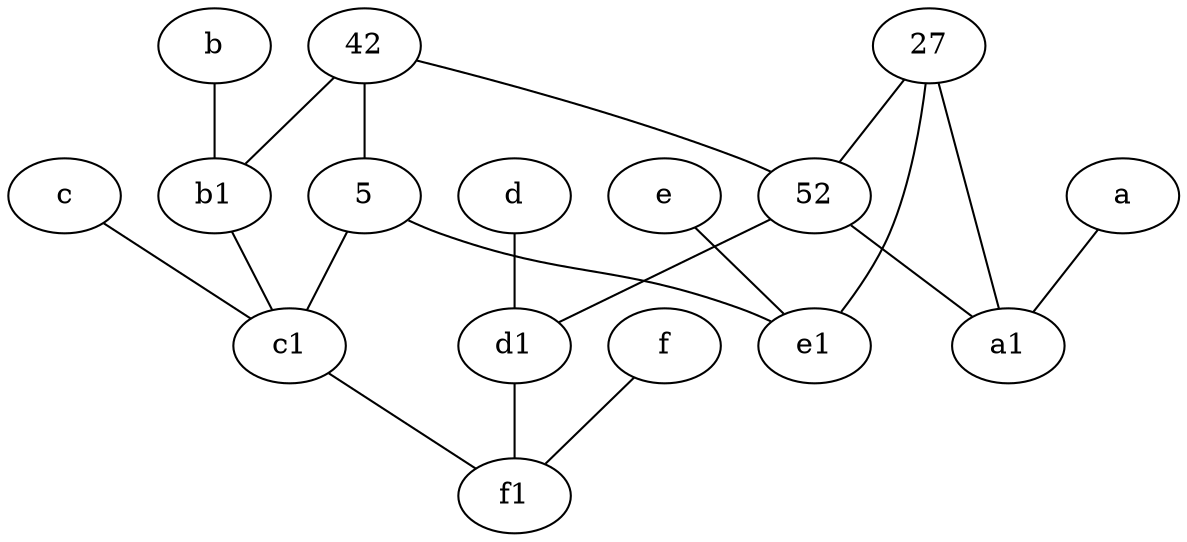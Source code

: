 graph {
	node [labelfontsize=50]
	d [labelfontsize=50 pos="2,5!"]
	d1 [labelfontsize=50 pos="3,5!"]
	52 [labelfontsize=50]
	5 [labelfontsize=50]
	c1 [labelfontsize=50 pos="4.5,3!"]
	e [labelfontsize=50 pos="7,9!"]
	b [labelfontsize=50 pos="10,4!"]
	b1 [labelfontsize=50 pos="9,4!"]
	42 [labelfontsize=50]
	f [labelfontsize=50 pos="3,9!"]
	c [labelfontsize=50 pos="4.5,2!"]
	27 [labelfontsize=50]
	a1 [labelfontsize=50 pos="8,3!"]
	a [labelfontsize=50 pos="8,2!"]
	e1 [labelfontsize=50 pos="7,7!"]
	f1 [labelfontsize=50 pos="3,8!"]
	d -- d1
	c -- c1
	27 -- e1
	42 -- b1
	42 -- 52
	c1 -- f1
	f -- f1
	42 -- 5
	52 -- d1
	27 -- 52
	27 -- a1
	b -- b1
	e -- e1
	a -- a1
	52 -- a1
	5 -- c1
	5 -- e1
	d1 -- f1
	b1 -- c1
}
